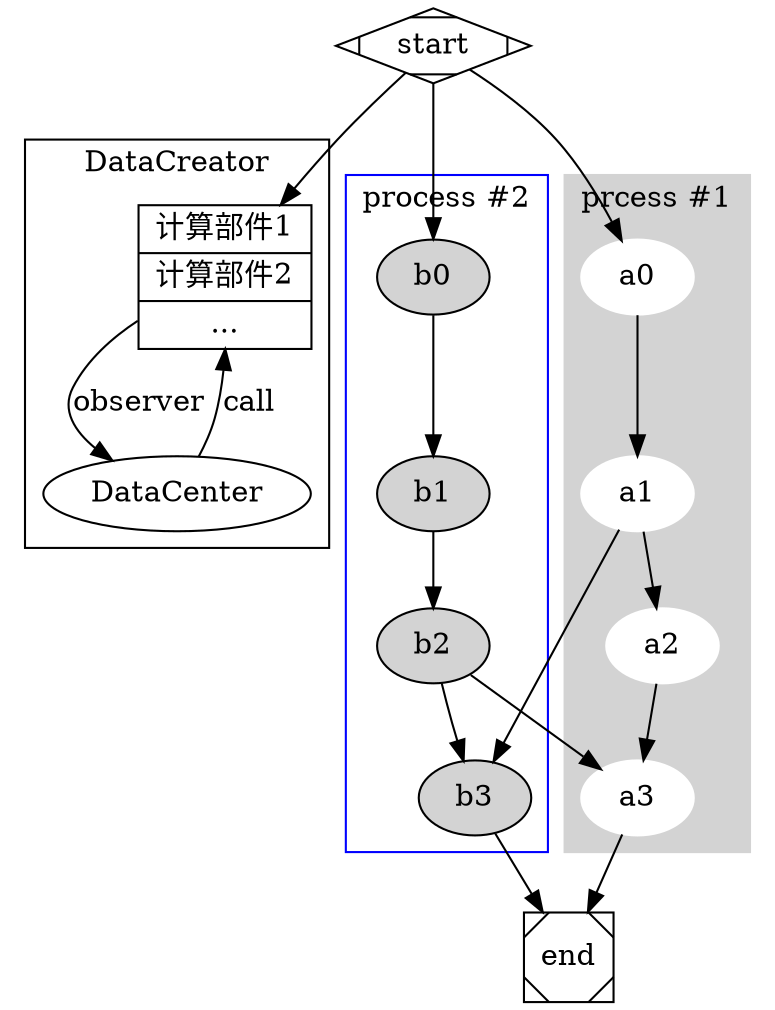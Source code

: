 digraph g {
	subgraph cluster2 {
		label = "DataCreator";
		struct1 [shape=record,label="{ 计算部件1 | 计算部件2| ...}"];
		DataCenter;
		DataCenter->struct1[label="call"];
		struct1->DataCenter[label="observer"];
	}

	subgraph cluster0 {
		//我是一个子图，subgraph定义了我，
		node[style = filled, color = white];
		//我之内的节点都是这种样式
		style = filled;
		//我的样式是填充
		color = lightgrey;
		//我的颜色
		a0->a1->a2->a3;
		label = "prcess #1"
		//我的标题
	}

	subgraph cluster1 {
		//我也是一个子图
		node[style = filled];
		b0->b1->b2->b3;
		label = "process #2";
		color = blue;
	}

	//定义完毕之后，下面还是连接了
	start->a0;
	start->b0;
	start->struct1;
	a1->b3;
	b2->a3;
	a3->end;
	b3->end;
	
	start[shape=Mdiamond];
	end[shape=Msquare];
}

